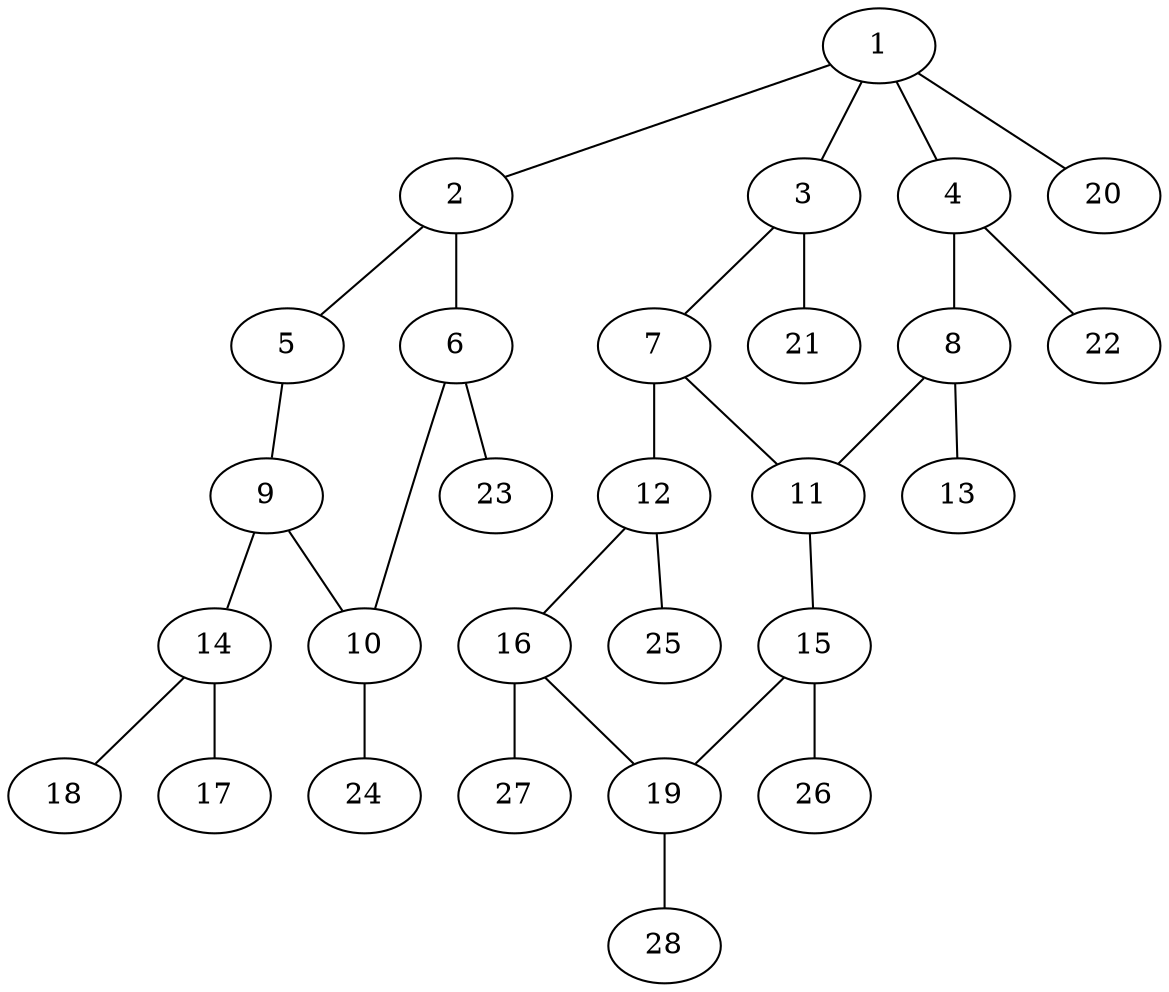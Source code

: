 graph molecule_2694 {
	1	 [chem=C];
	2	 [chem=C];
	1 -- 2	 [valence=1];
	3	 [chem=N];
	1 -- 3	 [valence=1];
	4	 [chem=N];
	1 -- 4	 [valence=1];
	20	 [chem=H];
	1 -- 20	 [valence=1];
	5	 [chem=S];
	2 -- 5	 [valence=1];
	6	 [chem=C];
	2 -- 6	 [valence=2];
	7	 [chem=C];
	3 -- 7	 [valence=1];
	21	 [chem=H];
	3 -- 21	 [valence=1];
	8	 [chem=C];
	4 -- 8	 [valence=1];
	22	 [chem=H];
	4 -- 22	 [valence=1];
	9	 [chem=C];
	5 -- 9	 [valence=1];
	10	 [chem=C];
	6 -- 10	 [valence=1];
	23	 [chem=H];
	6 -- 23	 [valence=1];
	11	 [chem=C];
	7 -- 11	 [valence=2];
	12	 [chem=C];
	7 -- 12	 [valence=1];
	8 -- 11	 [valence=1];
	13	 [chem=O];
	8 -- 13	 [valence=2];
	9 -- 10	 [valence=2];
	14	 [chem=N];
	9 -- 14	 [valence=1];
	24	 [chem=H];
	10 -- 24	 [valence=1];
	15	 [chem=C];
	11 -- 15	 [valence=1];
	16	 [chem=C];
	12 -- 16	 [valence=2];
	25	 [chem=H];
	12 -- 25	 [valence=1];
	17	 [chem=O];
	14 -- 17	 [valence=2];
	18	 [chem=O];
	14 -- 18	 [valence=1];
	19	 [chem=C];
	15 -- 19	 [valence=2];
	26	 [chem=H];
	15 -- 26	 [valence=1];
	16 -- 19	 [valence=1];
	27	 [chem=H];
	16 -- 27	 [valence=1];
	28	 [chem=H];
	19 -- 28	 [valence=1];
}
